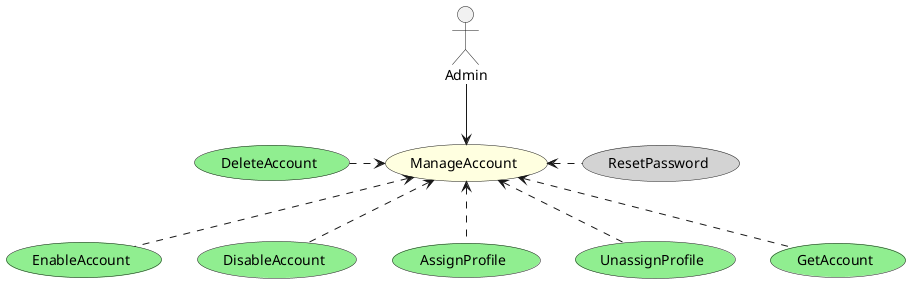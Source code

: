 @startuml Use Case

actor Admin

usecase ManageAccount #LightYellow
usecase EnableAccount #LightGreen
usecase DisableAccount #LightGreen
usecase DeleteAccount #LightGreen
usecase AssignProfile #LightGreen
usecase UnassignProfile #LightGreen
usecase GetAccount #LightGreen
usecase ResetPassword #LightGray

Admin --> (ManageAccount) 
(ManageAccount) <.d. (AssignProfile) 
(ManageAccount) <.d. (UnassignProfile) 
(ManageAccount) <.d. (GetAccount) 
(ManageAccount) <.d. (EnableAccount) 
(ManageAccount) <.d. (DisableAccount) 
(ManageAccount) <.l. (DeleteAccount) 
(ManageAccount) <.r. (ResetPassword) 

@enduml